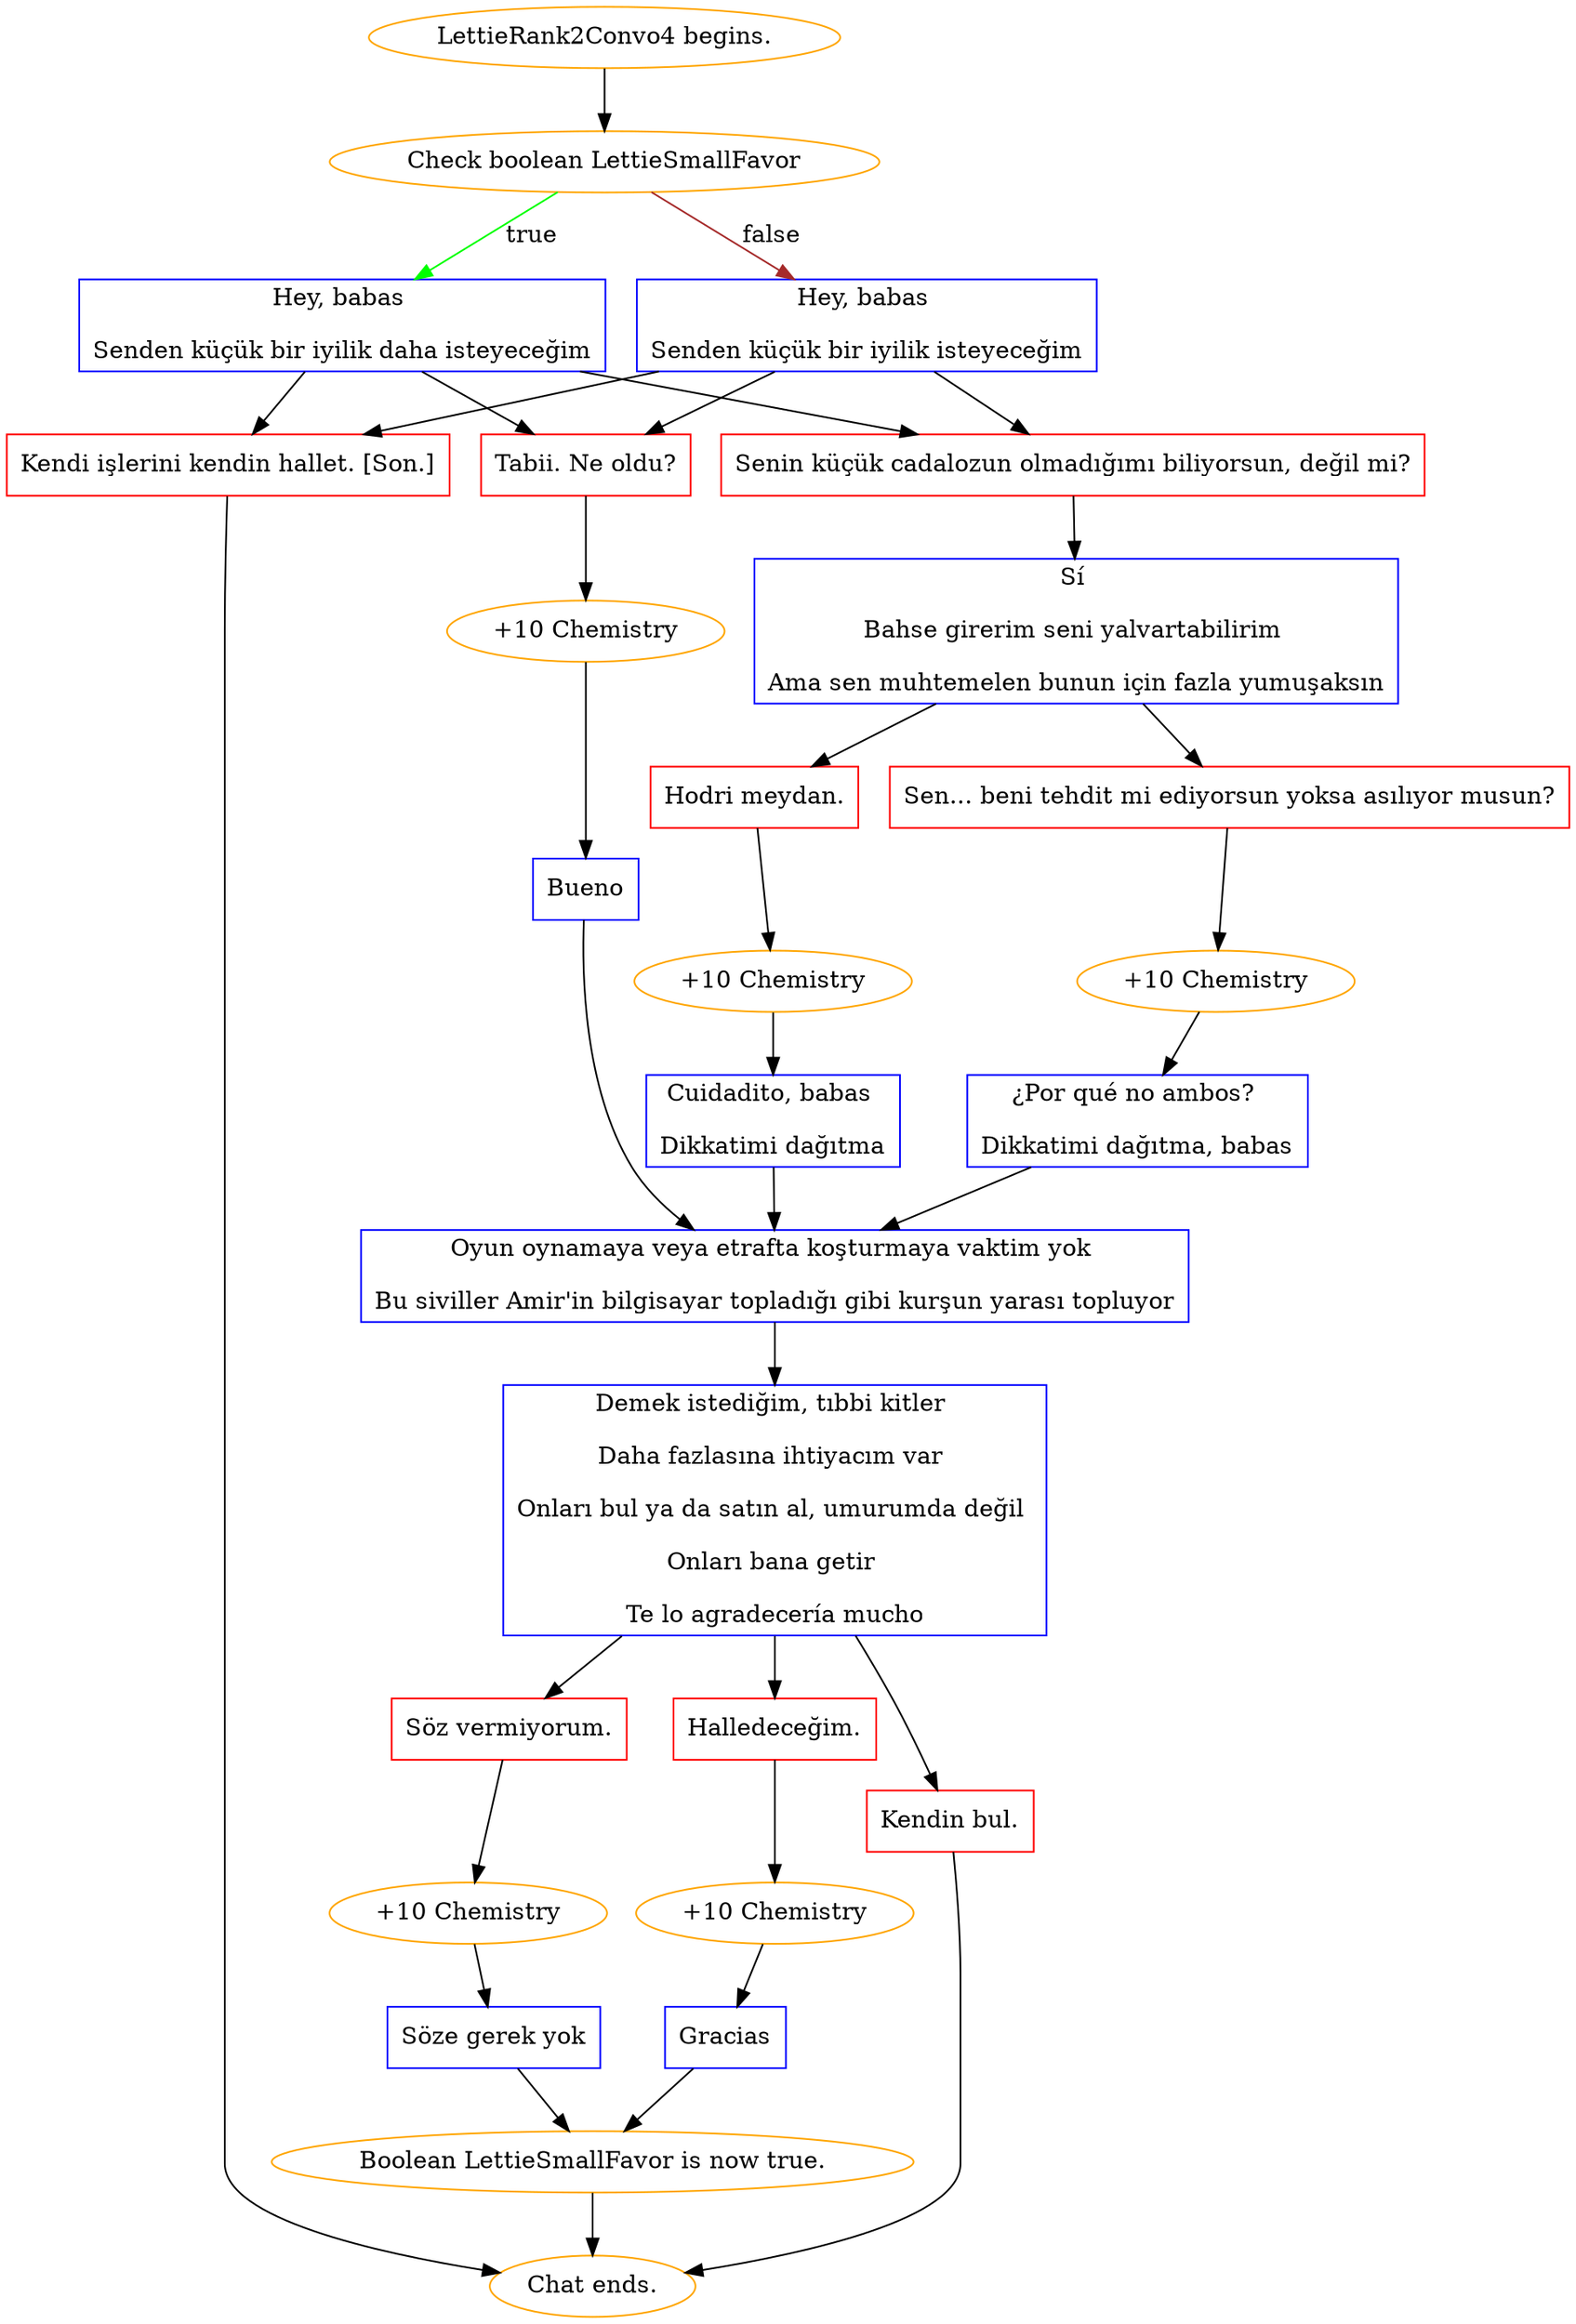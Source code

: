 digraph {
	"LettieRank2Convo4 begins." [color=orange];
		"LettieRank2Convo4 begins." -> j3863215240;
	j3863215240 [label="Check boolean LettieSmallFavor",color=orange];
		j3863215240 -> j2585490993 [label=true,color=green];
		j3863215240 -> j768225579 [label=false,color=brown];
	j2585490993 [label="Hey, babas 
Senden küçük bir iyilik daha isteyeceğim",shape=box,color=blue];
		j2585490993 -> j1583952557;
		j2585490993 -> j91052769;
		j2585490993 -> j1637208138;
	j768225579 [label="Hey, babas 
Senden küçük bir iyilik isteyeceğim",shape=box,color=blue];
		j768225579 -> j1637208138;
		j768225579 -> j91052769;
		j768225579 -> j1583952557;
	j1583952557 [label="Tabii. Ne oldu?",shape=box,color=red];
		j1583952557 -> j3950496558;
	j91052769 [label="Senin küçük cadalozun olmadığımı biliyorsun, değil mi?",shape=box,color=red];
		j91052769 -> j2399346711;
	j1637208138 [label="Kendi işlerini kendin hallet. [Son.]",shape=box,color=red];
		j1637208138 -> "Chat ends.";
	j3950496558 [label="+10 Chemistry",color=orange];
		j3950496558 -> j2247320421;
	j2399346711 [label="Sí 
Bahse girerim seni yalvartabilirim 
Ama sen muhtemelen bunun için fazla yumuşaksın",shape=box,color=blue];
		j2399346711 -> j1084158537;
		j2399346711 -> j3534252844;
	"Chat ends." [color=orange];
	j2247320421 [label="Bueno",shape=box,color=blue];
		j2247320421 -> j229275415;
	j1084158537 [label="Sen... beni tehdit mi ediyorsun yoksa asılıyor musun?",shape=box,color=red];
		j1084158537 -> j3676732869;
	j3534252844 [label="Hodri meydan.",shape=box,color=red];
		j3534252844 -> j3481839697;
	j229275415 [label="Oyun oynamaya veya etrafta koşturmaya vaktim yok 
Bu siviller Amir'in bilgisayar topladığı gibi kurşun yarası topluyor",shape=box,color=blue];
		j229275415 -> j1349788662;
	j3676732869 [label="+10 Chemistry",color=orange];
		j3676732869 -> j3678050345;
	j3481839697 [label="+10 Chemistry",color=orange];
		j3481839697 -> j880668176;
	j1349788662 [label="Demek istediğim, tıbbi kitler 
Daha fazlasına ihtiyacım var 
Onları bul ya da satın al, umurumda değil 
Onları bana getir 
Te lo agradecería mucho",shape=box,color=blue];
		j1349788662 -> j2503740281;
		j1349788662 -> j2547646054;
		j1349788662 -> j2997824310;
	j3678050345 [label="¿Por qué no ambos? 
Dikkatimi dağıtma, babas",shape=box,color=blue];
		j3678050345 -> j229275415;
	j880668176 [label="Cuidadito, babas 
Dikkatimi dağıtma",shape=box,color=blue];
		j880668176 -> j229275415;
	j2503740281 [label="Halledeceğim.",shape=box,color=red];
		j2503740281 -> j1781458524;
	j2547646054 [label="Söz vermiyorum.",shape=box,color=red];
		j2547646054 -> j1337552842;
	j2997824310 [label="Kendin bul.",shape=box,color=red];
		j2997824310 -> "Chat ends.";
	j1781458524 [label="+10 Chemistry",color=orange];
		j1781458524 -> j1997227581;
	j1337552842 [label="+10 Chemistry",color=orange];
		j1337552842 -> j1211173528;
	j1997227581 [label="Gracias",shape=box,color=blue];
		j1997227581 -> j2570747018;
	j1211173528 [label="Söze gerek yok",shape=box,color=blue];
		j1211173528 -> j2570747018;
	j2570747018 [label="Boolean LettieSmallFavor is now true.",color=orange];
		j2570747018 -> "Chat ends.";
}